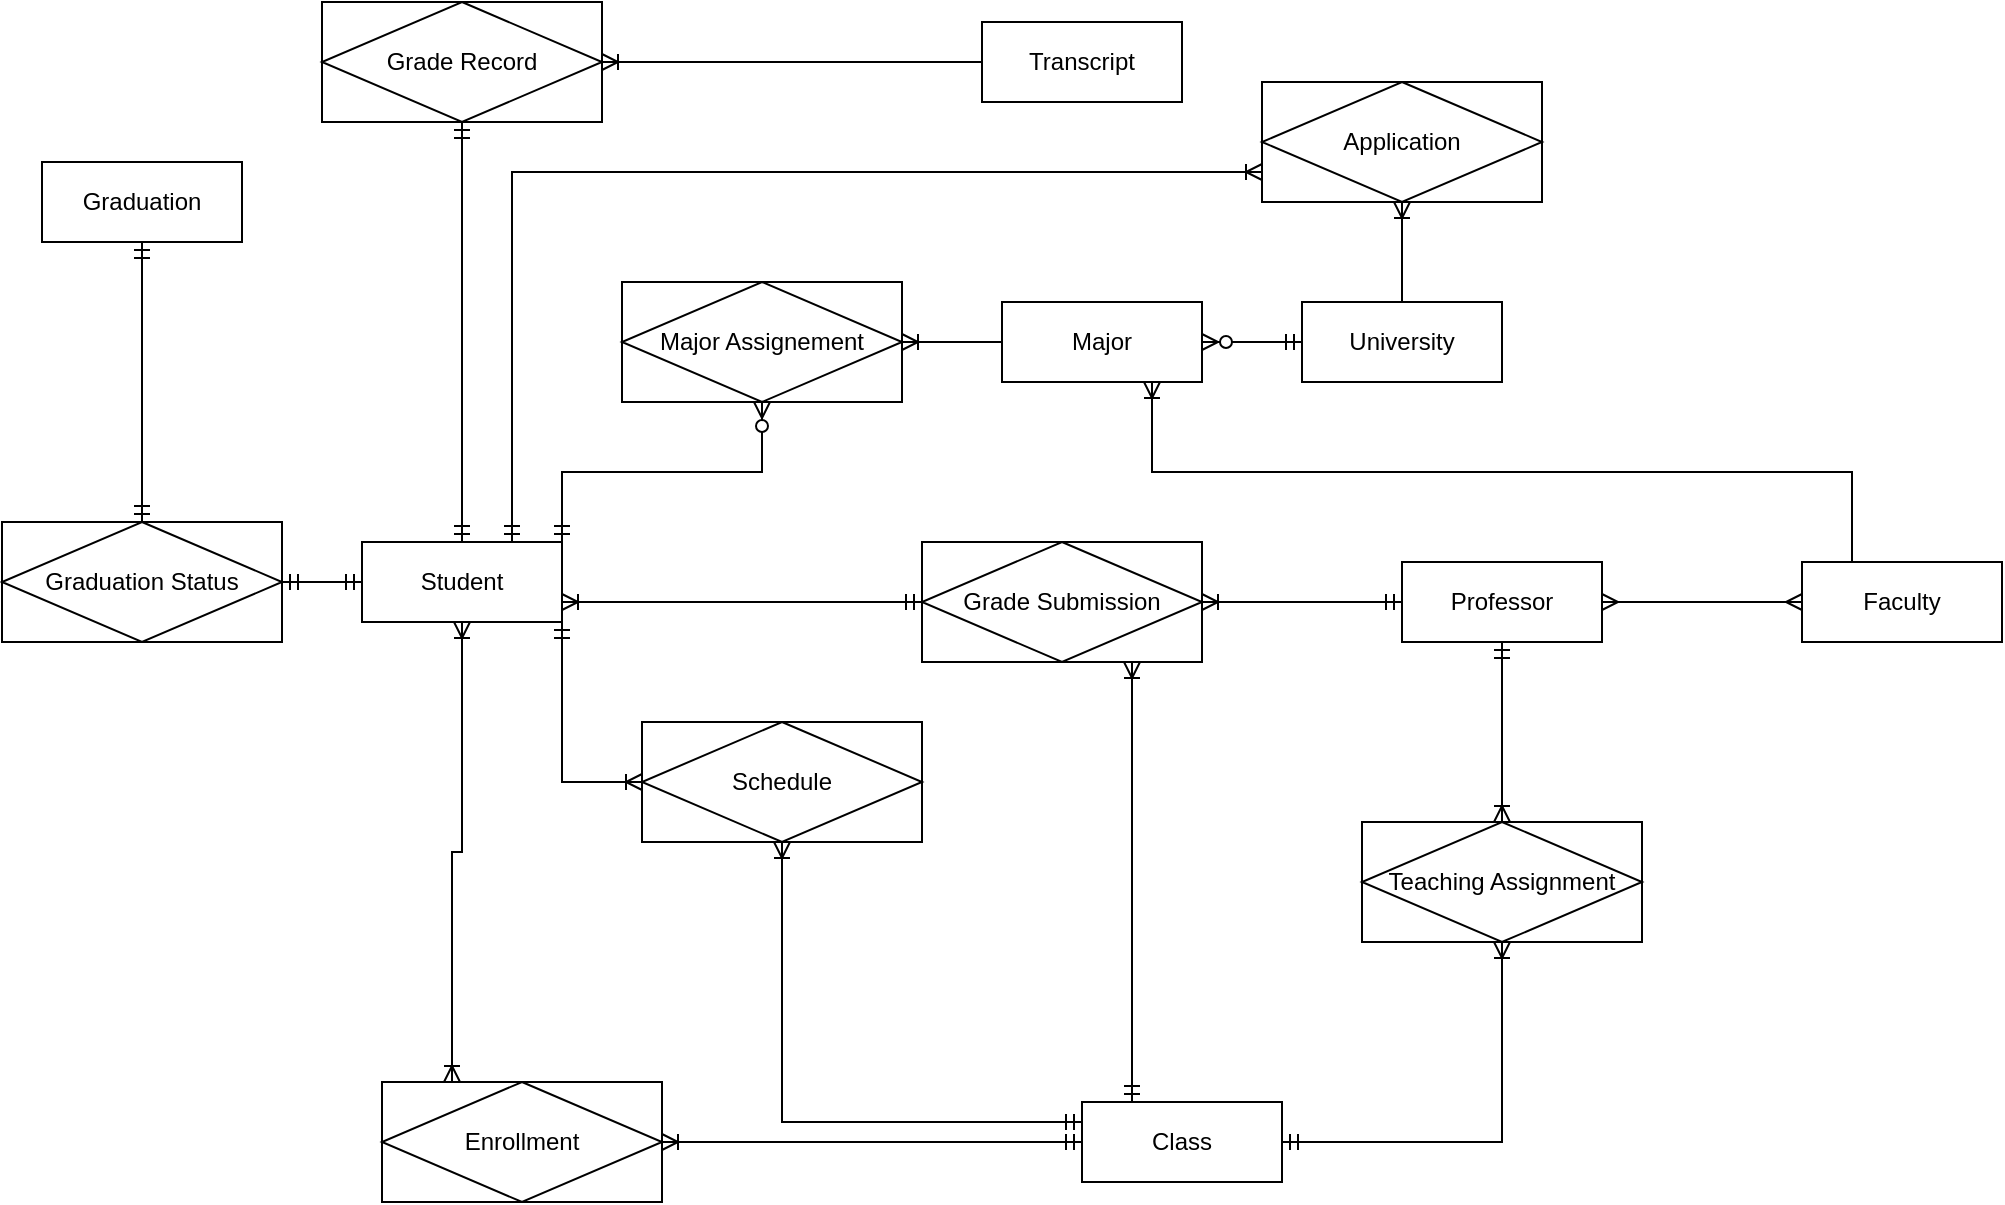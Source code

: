 <mxfile version="26.0.15">
  <diagram name="Page-1" id="TYgwdK5eYU3vhZNull-0">
    <mxGraphModel grid="1" page="1" gridSize="10" guides="1" tooltips="1" connect="1" arrows="1" fold="1" pageScale="1" pageWidth="850" pageHeight="1100" math="0" shadow="0">
      <root>
        <mxCell id="0" />
        <mxCell id="1" parent="0" />
        <mxCell id="7onqJxPgs3IpGcdfHAhs-11" value="Student" style="whiteSpace=wrap;html=1;align=center;" vertex="1" parent="1">
          <mxGeometry x="180" y="270" width="100" height="40" as="geometry" />
        </mxCell>
        <mxCell id="7onqJxPgs3IpGcdfHAhs-15" value="Major" style="whiteSpace=wrap;html=1;align=center;" vertex="1" parent="1">
          <mxGeometry x="500" y="150" width="100" height="40" as="geometry" />
        </mxCell>
        <mxCell id="7onqJxPgs3IpGcdfHAhs-16" value="Class" style="whiteSpace=wrap;html=1;align=center;" vertex="1" parent="1">
          <mxGeometry x="540" y="550" width="100" height="40" as="geometry" />
        </mxCell>
        <mxCell id="7onqJxPgs3IpGcdfHAhs-17" value="Transcript" style="whiteSpace=wrap;html=1;align=center;" vertex="1" parent="1">
          <mxGeometry x="490" y="10" width="100" height="40" as="geometry" />
        </mxCell>
        <mxCell id="7onqJxPgs3IpGcdfHAhs-18" value="Graduation" style="whiteSpace=wrap;html=1;align=center;" vertex="1" parent="1">
          <mxGeometry x="20" y="80" width="100" height="40" as="geometry" />
        </mxCell>
        <mxCell id="7onqJxPgs3IpGcdfHAhs-19" value="Faculty" style="whiteSpace=wrap;html=1;align=center;" vertex="1" parent="1">
          <mxGeometry x="900" y="280" width="100" height="40" as="geometry" />
        </mxCell>
        <mxCell id="7onqJxPgs3IpGcdfHAhs-20" value="Professor" style="whiteSpace=wrap;html=1;align=center;" vertex="1" parent="1">
          <mxGeometry x="700" y="280" width="100" height="40" as="geometry" />
        </mxCell>
        <mxCell id="7onqJxPgs3IpGcdfHAhs-21" value="Enrollment" style="shape=associativeEntity;whiteSpace=wrap;html=1;align=center;" vertex="1" parent="1">
          <mxGeometry x="190" y="540" width="140" height="60" as="geometry" />
        </mxCell>
        <mxCell id="7onqJxPgs3IpGcdfHAhs-22" value="Application&lt;span style=&quot;color: rgba(0, 0, 0, 0); font-family: monospace; font-size: 0px; text-align: start; text-wrap-mode: nowrap;&quot;&gt;%3CmxGraphModel%3E%3Croot%3E%3CmxCell%20id%3D%220%22%2F%3E%3CmxCell%20id%3D%221%22%20parent%3D%220%22%2F%3E%3CmxCell%20id%3D%222%22%20value%3D%22Enrollment%22%20style%3D%22shape%3DassociativeEntity%3BwhiteSpace%3Dwrap%3Bhtml%3D1%3Balign%3Dcenter%3B%22%20vertex%3D%221%22%20parent%3D%221%22%3E%3CmxGeometry%20x%3D%22350%22%20y%3D%22240%22%20width%3D%22140%22%20height%3D%2260%22%20as%3D%22geometry%22%2F%3E%3C%2FmxCell%3E%3C%2Froot%3E%3C%2FmxGraphModel%3E&lt;/span&gt;&lt;span style=&quot;color: rgba(0, 0, 0, 0); font-family: monospace; font-size: 0px; text-align: start; text-wrap-mode: nowrap;&quot;&gt;%3CmxGraphModel%3E%3Croot%3E%3CmxCell%20id%3D%220%22%2F%3E%3CmxCell%20id%3D%221%22%20parent%3D%220%22%2F%3E%3CmxCell%20id%3D%222%22%20value%3D%22Enrollment%22%20style%3D%22shape%3DassociativeEntity%3BwhiteSpace%3Dwrap%3Bhtml%3D1%3Balign%3Dcenter%3B%22%20vertex%3D%221%22%20parent%3D%221%22%3E%3CmxGeometry%20x%3D%22350%22%20y%3D%22240%22%20width%3D%22140%22%20height%3D%2260%22%20as%3D%22geometry%22%2F%3E%3C%2FmxCell%3E%3C%2Froot%3E%3C%2FmxGraphModel%3E&lt;/span&gt;" style="shape=associativeEntity;whiteSpace=wrap;html=1;align=center;" vertex="1" parent="1">
          <mxGeometry x="630" y="40" width="140" height="60" as="geometry" />
        </mxCell>
        <mxCell id="7onqJxPgs3IpGcdfHAhs-23" value="Schedule" style="shape=associativeEntity;whiteSpace=wrap;html=1;align=center;" vertex="1" parent="1">
          <mxGeometry x="320" y="360" width="140" height="60" as="geometry" />
        </mxCell>
        <mxCell id="7onqJxPgs3IpGcdfHAhs-24" value="Major Assignement" style="shape=associativeEntity;whiteSpace=wrap;html=1;align=center;" vertex="1" parent="1">
          <mxGeometry x="310" y="140" width="140" height="60" as="geometry" />
        </mxCell>
        <mxCell id="7onqJxPgs3IpGcdfHAhs-25" value="Grade Record" style="shape=associativeEntity;whiteSpace=wrap;html=1;align=center;" vertex="1" parent="1">
          <mxGeometry x="160" width="140" height="60" as="geometry" />
        </mxCell>
        <mxCell id="7onqJxPgs3IpGcdfHAhs-26" value="Graduation Status" style="shape=associativeEntity;whiteSpace=wrap;html=1;align=center;" vertex="1" parent="1">
          <mxGeometry y="260" width="140" height="60" as="geometry" />
        </mxCell>
        <mxCell id="7onqJxPgs3IpGcdfHAhs-27" value="" style="edgeStyle=orthogonalEdgeStyle;fontSize=12;html=1;endArrow=ERoneToMany;startArrow=ERoneToMany;rounded=0;entryX=0.25;entryY=0;entryDx=0;entryDy=0;exitX=0.5;exitY=1;exitDx=0;exitDy=0;" edge="1" parent="1" source="7onqJxPgs3IpGcdfHAhs-11" target="7onqJxPgs3IpGcdfHAhs-21">
          <mxGeometry width="100" height="100" relative="1" as="geometry">
            <mxPoint x="260" y="330" as="sourcePoint" />
            <mxPoint x="410" y="110" as="targetPoint" />
          </mxGeometry>
        </mxCell>
        <mxCell id="7onqJxPgs3IpGcdfHAhs-34" value="" style="edgeStyle=orthogonalEdgeStyle;fontSize=12;html=1;endArrow=ERoneToMany;startArrow=ERmandOne;rounded=0;exitX=0;exitY=0.5;exitDx=0;exitDy=0;entryX=1;entryY=0.5;entryDx=0;entryDy=0;" edge="1" parent="1" source="7onqJxPgs3IpGcdfHAhs-16" target="7onqJxPgs3IpGcdfHAhs-21">
          <mxGeometry width="100" height="100" relative="1" as="geometry">
            <mxPoint x="400" y="260" as="sourcePoint" />
            <mxPoint x="500" y="160" as="targetPoint" />
          </mxGeometry>
        </mxCell>
        <mxCell id="7onqJxPgs3IpGcdfHAhs-35" value="" style="edgeStyle=orthogonalEdgeStyle;fontSize=12;html=1;endArrow=ERoneToMany;startArrow=ERmandOne;rounded=0;entryX=0;entryY=0.75;entryDx=0;entryDy=0;exitX=0.75;exitY=0;exitDx=0;exitDy=0;" edge="1" parent="1" source="7onqJxPgs3IpGcdfHAhs-11" target="7onqJxPgs3IpGcdfHAhs-22">
          <mxGeometry width="100" height="100" relative="1" as="geometry">
            <mxPoint x="260" y="269.5" as="sourcePoint" />
            <mxPoint x="800" y="99.5" as="targetPoint" />
          </mxGeometry>
        </mxCell>
        <mxCell id="7onqJxPgs3IpGcdfHAhs-36" value="" style="edgeStyle=orthogonalEdgeStyle;fontSize=12;html=1;endArrow=ERoneToMany;startArrow=ERmandOne;rounded=0;entryX=0;entryY=0.5;entryDx=0;entryDy=0;exitX=1;exitY=1;exitDx=0;exitDy=0;" edge="1" parent="1" source="7onqJxPgs3IpGcdfHAhs-11" target="7onqJxPgs3IpGcdfHAhs-23">
          <mxGeometry width="100" height="100" relative="1" as="geometry">
            <mxPoint x="285" y="310" as="sourcePoint" />
            <mxPoint x="690" y="400" as="targetPoint" />
          </mxGeometry>
        </mxCell>
        <mxCell id="7onqJxPgs3IpGcdfHAhs-37" value="" style="edgeStyle=orthogonalEdgeStyle;fontSize=12;html=1;endArrow=ERoneToMany;startArrow=ERmandOne;rounded=0;exitX=0;exitY=0.25;exitDx=0;exitDy=0;entryX=0.5;entryY=1;entryDx=0;entryDy=0;" edge="1" parent="1" source="7onqJxPgs3IpGcdfHAhs-16" target="7onqJxPgs3IpGcdfHAhs-23">
          <mxGeometry width="100" height="100" relative="1" as="geometry">
            <mxPoint x="610" y="240" as="sourcePoint" />
            <mxPoint x="710" y="140" as="targetPoint" />
          </mxGeometry>
        </mxCell>
        <mxCell id="7onqJxPgs3IpGcdfHAhs-38" value="" style="edgeStyle=orthogonalEdgeStyle;fontSize=12;html=1;endArrow=ERzeroToMany;startArrow=ERmandOne;rounded=0;exitX=1;exitY=0;exitDx=0;exitDy=0;entryX=0.5;entryY=1;entryDx=0;entryDy=0;" edge="1" parent="1" source="7onqJxPgs3IpGcdfHAhs-11" target="7onqJxPgs3IpGcdfHAhs-24">
          <mxGeometry width="100" height="100" relative="1" as="geometry">
            <mxPoint x="270" y="140" as="sourcePoint" />
            <mxPoint x="370" y="40" as="targetPoint" />
          </mxGeometry>
        </mxCell>
        <mxCell id="7onqJxPgs3IpGcdfHAhs-39" value="" style="edgeStyle=entityRelationEdgeStyle;fontSize=12;html=1;endArrow=ERoneToMany;rounded=0;entryX=1;entryY=0.5;entryDx=0;entryDy=0;exitX=0;exitY=0.5;exitDx=0;exitDy=0;" edge="1" parent="1" source="7onqJxPgs3IpGcdfHAhs-15" target="7onqJxPgs3IpGcdfHAhs-24">
          <mxGeometry width="100" height="100" relative="1" as="geometry">
            <mxPoint x="380" y="50" as="sourcePoint" />
            <mxPoint x="370" y="80" as="targetPoint" />
          </mxGeometry>
        </mxCell>
        <mxCell id="7onqJxPgs3IpGcdfHAhs-40" value="Teaching Assignment" style="shape=associativeEntity;whiteSpace=wrap;html=1;align=center;" vertex="1" parent="1">
          <mxGeometry x="680" y="410" width="140" height="60" as="geometry" />
        </mxCell>
        <mxCell id="7onqJxPgs3IpGcdfHAhs-41" value="Grade Submission" style="shape=associativeEntity;whiteSpace=wrap;html=1;align=center;" vertex="1" parent="1">
          <mxGeometry x="460" y="270" width="140" height="60" as="geometry" />
        </mxCell>
        <mxCell id="7onqJxPgs3IpGcdfHAhs-42" value="" style="edgeStyle=entityRelationEdgeStyle;fontSize=12;html=1;endArrow=ERoneToMany;startArrow=ERmandOne;rounded=0;exitX=0;exitY=0.5;exitDx=0;exitDy=0;entryX=1;entryY=0.5;entryDx=0;entryDy=0;" edge="1" parent="1" source="7onqJxPgs3IpGcdfHAhs-20" target="7onqJxPgs3IpGcdfHAhs-41">
          <mxGeometry width="100" height="100" relative="1" as="geometry">
            <mxPoint x="670" y="430" as="sourcePoint" />
            <mxPoint x="770" y="330" as="targetPoint" />
            <Array as="points">
              <mxPoint x="860" y="520" />
            </Array>
          </mxGeometry>
        </mxCell>
        <mxCell id="7onqJxPgs3IpGcdfHAhs-44" value="" style="edgeStyle=orthogonalEdgeStyle;fontSize=12;html=1;endArrow=ERoneToMany;startArrow=ERmandOne;rounded=0;exitX=0;exitY=0.5;exitDx=0;exitDy=0;entryX=1;entryY=0.75;entryDx=0;entryDy=0;" edge="1" parent="1" source="7onqJxPgs3IpGcdfHAhs-41" target="7onqJxPgs3IpGcdfHAhs-11">
          <mxGeometry width="100" height="100" relative="1" as="geometry">
            <mxPoint x="330" y="240" as="sourcePoint" />
            <mxPoint x="300" y="220" as="targetPoint" />
          </mxGeometry>
        </mxCell>
        <mxCell id="7onqJxPgs3IpGcdfHAhs-45" value="" style="edgeStyle=orthogonalEdgeStyle;fontSize=12;html=1;endArrow=ERoneToMany;startArrow=ERmandOne;rounded=0;exitX=0.25;exitY=0;exitDx=0;exitDy=0;entryX=0.75;entryY=1;entryDx=0;entryDy=0;" edge="1" parent="1" source="7onqJxPgs3IpGcdfHAhs-16" target="7onqJxPgs3IpGcdfHAhs-41">
          <mxGeometry width="100" height="100" relative="1" as="geometry">
            <mxPoint x="580" y="370" as="sourcePoint" />
            <mxPoint x="580" y="220" as="targetPoint" />
          </mxGeometry>
        </mxCell>
        <mxCell id="7onqJxPgs3IpGcdfHAhs-46" value="" style="edgeStyle=orthogonalEdgeStyle;fontSize=12;html=1;endArrow=ERoneToMany;startArrow=ERmandOne;rounded=0;exitX=0.5;exitY=1;exitDx=0;exitDy=0;entryX=0.5;entryY=0;entryDx=0;entryDy=0;" edge="1" parent="1" source="7onqJxPgs3IpGcdfHAhs-20" target="7onqJxPgs3IpGcdfHAhs-40">
          <mxGeometry width="100" height="100" relative="1" as="geometry">
            <mxPoint x="490" y="310" as="sourcePoint" />
            <mxPoint x="590" y="210" as="targetPoint" />
          </mxGeometry>
        </mxCell>
        <mxCell id="7onqJxPgs3IpGcdfHAhs-48" value="" style="edgeStyle=orthogonalEdgeStyle;fontSize=12;html=1;endArrow=ERoneToMany;startArrow=ERmandOne;rounded=0;entryX=0.5;entryY=1;entryDx=0;entryDy=0;exitX=1;exitY=0.5;exitDx=0;exitDy=0;" edge="1" parent="1" source="7onqJxPgs3IpGcdfHAhs-16" target="7onqJxPgs3IpGcdfHAhs-40">
          <mxGeometry width="100" height="100" relative="1" as="geometry">
            <mxPoint x="710" y="530" as="sourcePoint" />
            <mxPoint x="670" y="320" as="targetPoint" />
          </mxGeometry>
        </mxCell>
        <mxCell id="hZte7vf9OR_4RqUO5FcR-1" value="University" style="whiteSpace=wrap;html=1;align=center;" vertex="1" parent="1">
          <mxGeometry x="650" y="150" width="100" height="40" as="geometry" />
        </mxCell>
        <mxCell id="K2l_wJtorUZR5qe_o-D5-1" value="" style="fontSize=12;html=1;endArrow=ERmandOne;startArrow=ERmandOne;rounded=0;entryX=0.5;entryY=1;entryDx=0;entryDy=0;exitX=0.5;exitY=0;exitDx=0;exitDy=0;edgeStyle=orthogonalEdgeStyle;" edge="1" parent="1" source="7onqJxPgs3IpGcdfHAhs-11" target="7onqJxPgs3IpGcdfHAhs-25">
          <mxGeometry width="100" height="100" relative="1" as="geometry">
            <mxPoint x="200" y="250" as="sourcePoint" />
            <mxPoint x="200" y="160" as="targetPoint" />
          </mxGeometry>
        </mxCell>
        <mxCell id="K2l_wJtorUZR5qe_o-D5-2" value="" style="edgeStyle=orthogonalEdgeStyle;fontSize=12;html=1;endArrow=ERoneToMany;rounded=0;entryX=1;entryY=0.5;entryDx=0;entryDy=0;exitX=0;exitY=0.5;exitDx=0;exitDy=0;" edge="1" parent="1" source="7onqJxPgs3IpGcdfHAhs-17" target="7onqJxPgs3IpGcdfHAhs-25">
          <mxGeometry width="100" height="100" relative="1" as="geometry">
            <mxPoint x="360" y="240" as="sourcePoint" />
            <mxPoint x="460" y="140" as="targetPoint" />
          </mxGeometry>
        </mxCell>
        <mxCell id="K2l_wJtorUZR5qe_o-D5-3" value="" style="fontSize=12;html=1;endArrow=ERmandOne;startArrow=ERmandOne;rounded=0;entryX=0.5;entryY=1;entryDx=0;entryDy=0;exitX=0.5;exitY=0;exitDx=0;exitDy=0;" edge="1" parent="1" source="7onqJxPgs3IpGcdfHAhs-26" target="7onqJxPgs3IpGcdfHAhs-18">
          <mxGeometry width="100" height="100" relative="1" as="geometry">
            <mxPoint x="70" y="230" as="sourcePoint" />
            <mxPoint x="130" y="130" as="targetPoint" />
          </mxGeometry>
        </mxCell>
        <mxCell id="K2l_wJtorUZR5qe_o-D5-4" value="" style="edgeStyle=orthogonalEdgeStyle;fontSize=12;html=1;endArrow=ERmandOne;startArrow=ERmandOne;rounded=0;entryX=0;entryY=0.5;entryDx=0;entryDy=0;exitX=1;exitY=0.5;exitDx=0;exitDy=0;" edge="1" parent="1" source="7onqJxPgs3IpGcdfHAhs-26" target="7onqJxPgs3IpGcdfHAhs-11">
          <mxGeometry width="100" height="100" relative="1" as="geometry">
            <mxPoint x="60" y="410" as="sourcePoint" />
            <mxPoint x="160" y="310" as="targetPoint" />
          </mxGeometry>
        </mxCell>
        <mxCell id="K2l_wJtorUZR5qe_o-D5-5" value="" style="edgeStyle=orthogonalEdgeStyle;fontSize=12;html=1;endArrow=ERzeroToMany;startArrow=ERmandOne;rounded=0;entryX=1;entryY=0.5;entryDx=0;entryDy=0;exitX=0;exitY=0.5;exitDx=0;exitDy=0;" edge="1" parent="1" source="hZte7vf9OR_4RqUO5FcR-1" target="7onqJxPgs3IpGcdfHAhs-15">
          <mxGeometry width="100" height="100" relative="1" as="geometry">
            <mxPoint x="370" y="320" as="sourcePoint" />
            <mxPoint x="470" y="220" as="targetPoint" />
          </mxGeometry>
        </mxCell>
        <mxCell id="K2l_wJtorUZR5qe_o-D5-6" value="" style="edgeStyle=orthogonalEdgeStyle;fontSize=12;html=1;endArrow=ERoneToMany;rounded=0;entryX=0.5;entryY=1;entryDx=0;entryDy=0;exitX=0.5;exitY=0;exitDx=0;exitDy=0;" edge="1" parent="1" source="hZte7vf9OR_4RqUO5FcR-1" target="7onqJxPgs3IpGcdfHAhs-22">
          <mxGeometry width="100" height="100" relative="1" as="geometry">
            <mxPoint x="640" y="150" as="sourcePoint" />
            <mxPoint x="740" y="50" as="targetPoint" />
          </mxGeometry>
        </mxCell>
        <mxCell id="K2l_wJtorUZR5qe_o-D5-7" value="" style="edgeStyle=entityRelationEdgeStyle;fontSize=12;html=1;endArrow=ERmany;startArrow=ERmany;rounded=0;entryX=0;entryY=0.5;entryDx=0;entryDy=0;exitX=1;exitY=0.5;exitDx=0;exitDy=0;" edge="1" parent="1" source="7onqJxPgs3IpGcdfHAhs-20" target="7onqJxPgs3IpGcdfHAhs-19">
          <mxGeometry width="100" height="100" relative="1" as="geometry">
            <mxPoint x="590" y="380" as="sourcePoint" />
            <mxPoint x="690" y="280" as="targetPoint" />
            <Array as="points">
              <mxPoint x="900" y="320" />
            </Array>
          </mxGeometry>
        </mxCell>
        <mxCell id="K2l_wJtorUZR5qe_o-D5-8" value="" style="edgeStyle=orthogonalEdgeStyle;fontSize=12;html=1;endArrow=ERoneToMany;rounded=0;entryX=0.75;entryY=1;entryDx=0;entryDy=0;exitX=0.25;exitY=0;exitDx=0;exitDy=0;" edge="1" parent="1" source="7onqJxPgs3IpGcdfHAhs-19" target="7onqJxPgs3IpGcdfHAhs-15">
          <mxGeometry width="100" height="100" relative="1" as="geometry">
            <mxPoint x="460" y="340" as="sourcePoint" />
            <mxPoint x="560" y="240" as="targetPoint" />
          </mxGeometry>
        </mxCell>
      </root>
    </mxGraphModel>
  </diagram>
</mxfile>
